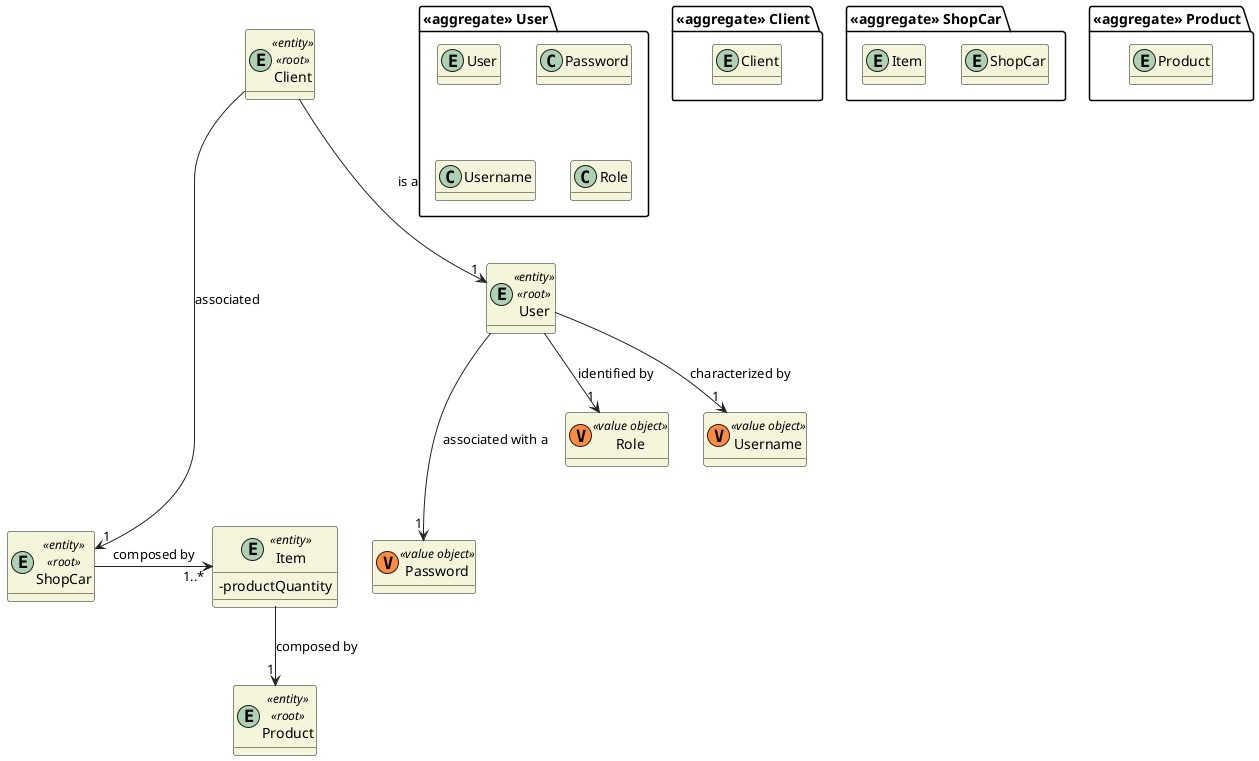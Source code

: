 @startuml
'https://plantuml.com/class-diagram

skinparam classAttributeIconSize 0
hide empty attributes
skinparam classBackgroundColor beige
skinparam ArrowColor #222222



package "<<aggregate>> Client" {
    entity Client
}

entity Client <<entity>> <<root>> {

}


entity Client <<entity>> <<root>> {

}
package "<<aggregate>> ShopCar"{
    entity ShopCar
    entity Item
}

entity ShopCar <<entity>> <<root>>{

}
entity Item <<entity>> {
    -productQuantity

}
package "<<aggregate>> Product"{
     entity Product
}

entity Product <<entity>> <<root>> {

}

package "<<aggregate>> User" {
    entity User
    class Password
    class Username
    class Role
}

entity User <<entity>> <<root>> {

}

class Password <<(V,#FF8B40) value object>> {}
class Role <<(V,#FF8B40) value object>> {}
class Username <<(V,#FF8B40) value object>> {}


User ---> "1" Password : associated with a
User --> "1" Username : characterized by
User --> "1" Role : identified by


Client -----> "1" ShopCar : associated
Client ---> "1" User : is a
Item --> "1" Product : composed by
ShopCar -> "1..*" Item : composed by


@enduml
